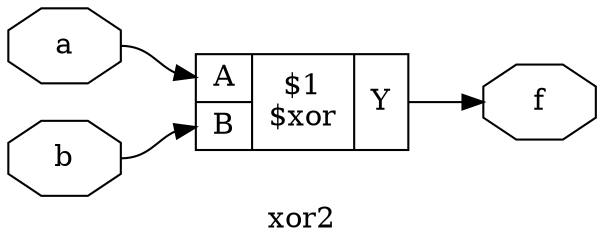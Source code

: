 digraph "xor2" {
label="xor2";
rankdir="LR";
remincross=true;
n2 [ shape=octagon, label="a", color="black", fontcolor="black" ];
n3 [ shape=octagon, label="b", color="black", fontcolor="black" ];
n4 [ shape=octagon, label="f", color="black", fontcolor="black" ];
c8 [ shape=record, label="{{<p5> A|<p6> B}|$1\n$xor|{<p7> Y}}" ];
n2:e -> c8:p5:w [color="black", label=""];
n3:e -> c8:p6:w [color="black", label=""];
c8:p7:e -> n4:w [color="black", label=""];
}
